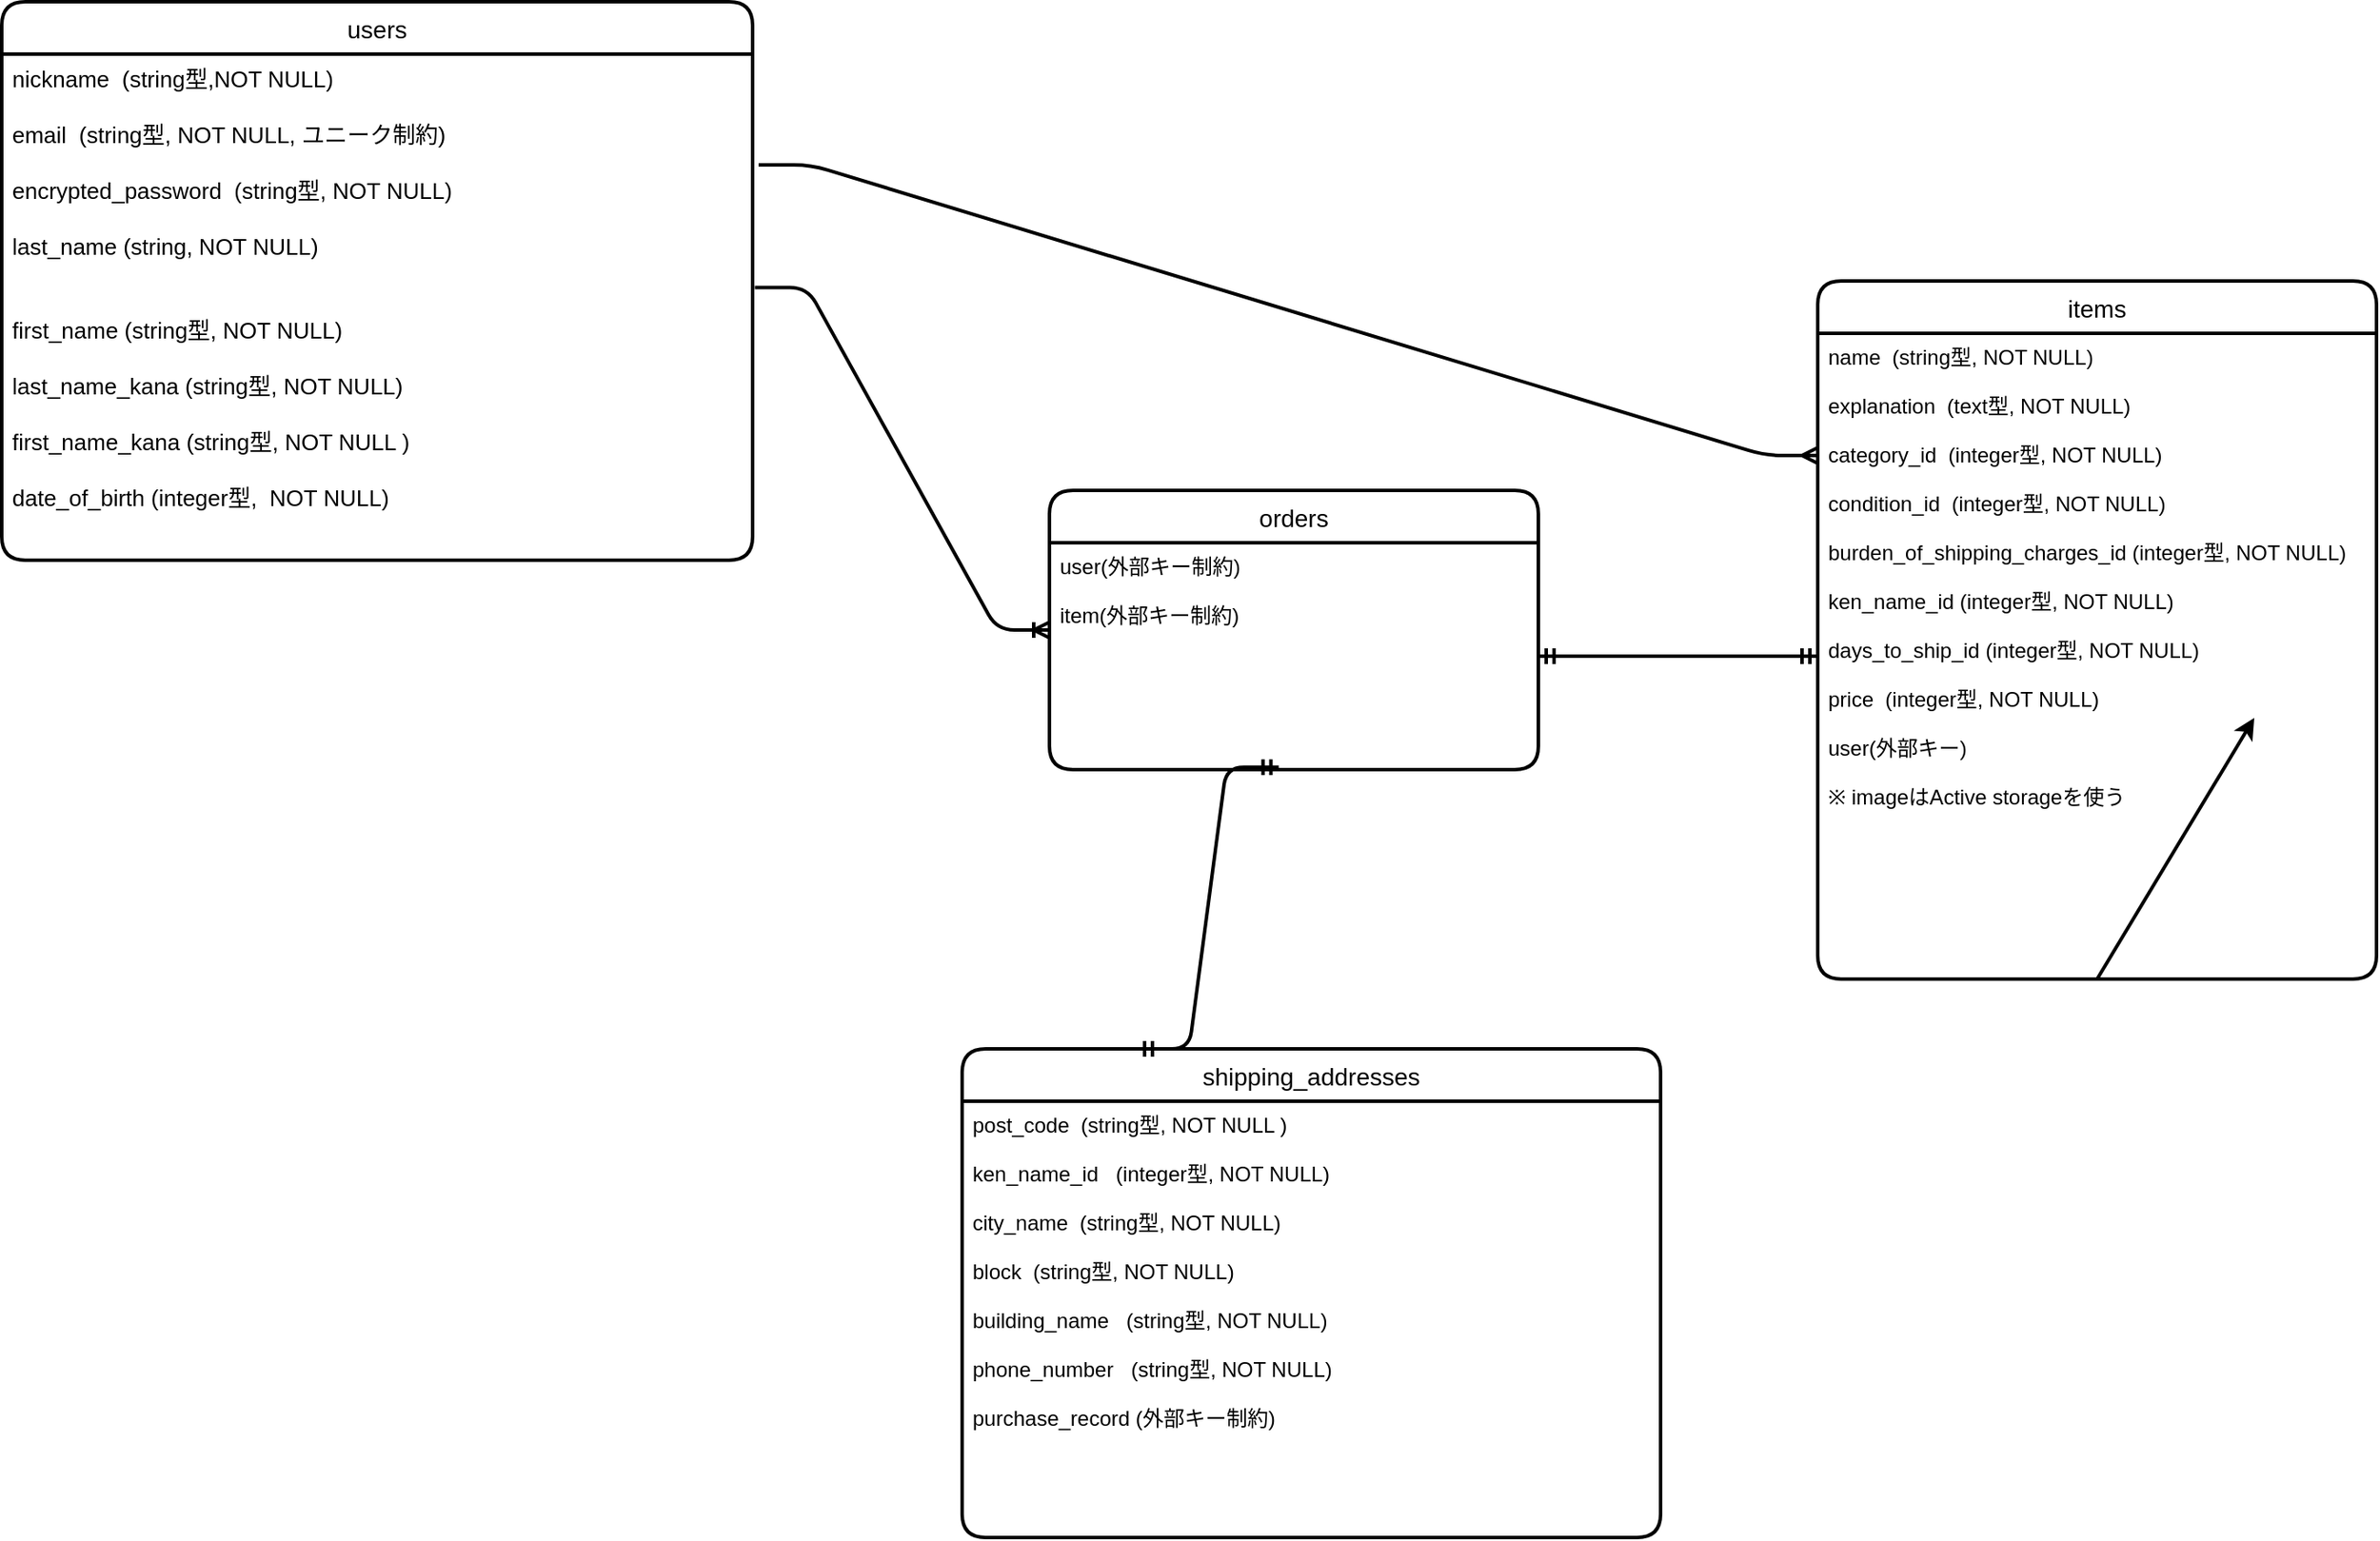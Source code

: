 <mxfile>
    <diagram id="1yHgPzhJLpAmwh5vAKw2" name="ページ1">
        <mxGraphModel dx="968" dy="680" grid="1" gridSize="10" guides="1" tooltips="1" connect="1" arrows="1" fold="1" page="1" pageScale="1" pageWidth="827" pageHeight="1169" math="0" shadow="0">
            <root>
                <mxCell id="0"/>
                <mxCell id="1" parent="0"/>
                <mxCell id="2" value="users" style="swimlane;childLayout=stackLayout;horizontal=1;startSize=30;horizontalStack=0;rounded=1;fontSize=14;fontStyle=0;strokeWidth=2;resizeParent=0;resizeLast=1;shadow=0;dashed=0;align=center;" parent="1" vertex="1">
                    <mxGeometry x="80" y="80" width="430" height="320" as="geometry">
                        <mxRectangle x="60" y="240" width="70" height="30" as="alternateBounds"/>
                    </mxGeometry>
                </mxCell>
                <mxCell id="3" value="nickname  (string型,NOT NULL)&#10;&#10;email  (string型, NOT NULL, ユニーク制約)&#10;&#10;encrypted_password  (string型, NOT NULL)&#10;&#10;last_name (string, NOT NULL)&#10;&#10;&#10;first_name (string型, NOT NULL)&#10;&#10;last_name_kana (string型, NOT NULL)&#10;&#10;first_name_kana (string型, NOT NULL )&#10;&#10;date_of_birth (integer型,  NOT NULL)&#10;" style="align=left;strokeColor=none;fillColor=none;spacingLeft=4;fontSize=13;verticalAlign=top;resizable=0;rotatable=0;part=1;strokeWidth=0;" parent="2" vertex="1">
                    <mxGeometry y="30" width="430" height="290" as="geometry"/>
                </mxCell>
                <mxCell id="4" value="items" style="swimlane;childLayout=stackLayout;horizontal=1;startSize=30;horizontalStack=0;rounded=1;fontSize=14;fontStyle=0;strokeWidth=2;resizeParent=0;resizeLast=1;shadow=0;dashed=0;align=center;" parent="1" vertex="1">
                    <mxGeometry x="1120" y="240" width="320" height="400" as="geometry"/>
                </mxCell>
                <mxCell id="5" value="name  (string型, NOT NULL)&#10;&#10;explanation  (text型, NOT NULL)&#10;&#10;category_id  (integer型, NOT NULL)&#10;&#10;condition_id  (integer型, NOT NULL)&#10;&#10;burden_of_shipping_charges_id (integer型, NOT NULL)&#10;&#10;ken_name_id (integer型, NOT NULL)&#10;&#10;days_to_ship_id (integer型, NOT NULL)&#10;&#10;price  (integer型, NOT NULL)&#10;&#10;user(外部キー)&#10;&#10;※ imageはActive storageを使う" style="align=left;strokeColor=none;fillColor=none;spacingLeft=4;fontSize=12;verticalAlign=top;resizable=0;rotatable=0;part=1;" parent="4" vertex="1">
                    <mxGeometry y="30" width="320" height="370" as="geometry"/>
                </mxCell>
                <mxCell id="21" value="shipping_addresses" style="swimlane;childLayout=stackLayout;horizontal=1;startSize=30;horizontalStack=0;rounded=1;fontSize=14;fontStyle=0;strokeWidth=2;resizeParent=0;resizeLast=1;shadow=0;dashed=0;align=center;" parent="1" vertex="1">
                    <mxGeometry x="630" y="680" width="400" height="280" as="geometry"/>
                </mxCell>
                <mxCell id="22" value="post_code  (string型, NOT NULL )&#10;&#10;ken_name_id   (integer型, NOT NULL)&#10;&#10;city_name  (string型, NOT NULL)&#10;&#10;block  (string型, NOT NULL)&#10;&#10;building_name   (string型, NOT NULL)&#10;&#10;phone_number   (string型, NOT NULL)&#10;&#10;purchase_record (外部キー制約)" style="align=left;strokeColor=none;fillColor=none;spacingLeft=4;fontSize=12;verticalAlign=top;resizable=0;rotatable=0;part=1;" parent="21" vertex="1">
                    <mxGeometry y="30" width="400" height="250" as="geometry"/>
                </mxCell>
                <mxCell id="46" value="orders" style="swimlane;childLayout=stackLayout;horizontal=1;startSize=30;horizontalStack=0;rounded=1;fontSize=14;fontStyle=0;strokeWidth=2;resizeParent=0;resizeLast=1;shadow=0;dashed=0;align=center;" parent="1" vertex="1">
                    <mxGeometry x="680" y="360" width="280" height="160" as="geometry"/>
                </mxCell>
                <mxCell id="47" value="user(外部キー制約)&#10;&#10;item(外部キー制約)" style="align=left;strokeColor=none;fillColor=none;spacingLeft=4;fontSize=12;verticalAlign=top;resizable=0;rotatable=0;part=1;" parent="46" vertex="1">
                    <mxGeometry y="30" width="280" height="130" as="geometry"/>
                </mxCell>
                <mxCell id="49" value="" style="edgeStyle=entityRelationEdgeStyle;fontSize=12;html=1;endArrow=ERoneToMany;exitX=1.003;exitY=0.461;exitDx=0;exitDy=0;exitPerimeter=0;entryX=0;entryY=0.5;entryDx=0;entryDy=0;strokeWidth=2;" parent="1" source="3" target="46" edge="1">
                    <mxGeometry width="100" height="100" relative="1" as="geometry">
                        <mxPoint x="540" y="380" as="sourcePoint"/>
                        <mxPoint x="640" y="280" as="targetPoint"/>
                    </mxGeometry>
                </mxCell>
                <mxCell id="51" value="" style="edgeStyle=entityRelationEdgeStyle;fontSize=12;html=1;endArrow=ERmandOne;startArrow=ERmandOne;strokeWidth=2;entryX=0;entryY=0.5;entryDx=0;entryDy=0;" parent="1" source="47" target="5" edge="1">
                    <mxGeometry width="100" height="100" relative="1" as="geometry">
                        <mxPoint x="950" y="540" as="sourcePoint"/>
                        <mxPoint x="1050" y="440" as="targetPoint"/>
                    </mxGeometry>
                </mxCell>
                <mxCell id="55" style="edgeStyle=none;html=1;exitX=0.5;exitY=1;exitDx=0;exitDy=0;strokeWidth=2;" parent="1" source="5" edge="1">
                    <mxGeometry relative="1" as="geometry">
                        <mxPoint x="1370" y="490.333" as="targetPoint"/>
                    </mxGeometry>
                </mxCell>
                <mxCell id="58" value="" style="edgeStyle=entityRelationEdgeStyle;fontSize=12;html=1;endArrow=ERmany;strokeWidth=2;exitX=1.008;exitY=0.219;exitDx=0;exitDy=0;exitPerimeter=0;entryX=0;entryY=0.25;entryDx=0;entryDy=0;" parent="1" source="3" target="4" edge="1">
                    <mxGeometry width="100" height="100" relative="1" as="geometry">
                        <mxPoint x="770" y="260" as="sourcePoint"/>
                        <mxPoint x="870" y="160" as="targetPoint"/>
                    </mxGeometry>
                </mxCell>
                <mxCell id="59" value="" style="edgeStyle=entityRelationEdgeStyle;fontSize=12;html=1;endArrow=ERmandOne;startArrow=ERmandOne;strokeWidth=2;entryX=0.469;entryY=0.989;entryDx=0;entryDy=0;entryPerimeter=0;exitX=0.25;exitY=0;exitDx=0;exitDy=0;" parent="1" source="21" target="47" edge="1">
                    <mxGeometry width="100" height="100" relative="1" as="geometry">
                        <mxPoint x="700" y="635" as="sourcePoint"/>
                        <mxPoint x="800" y="535" as="targetPoint"/>
                    </mxGeometry>
                </mxCell>
            </root>
        </mxGraphModel>
    </diagram>
</mxfile>